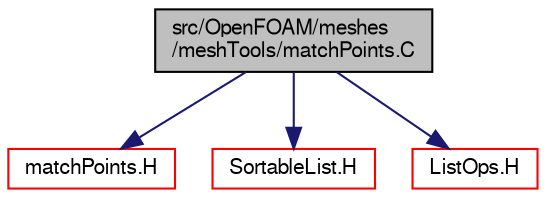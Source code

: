 digraph "src/OpenFOAM/meshes/meshTools/matchPoints.C"
{
  bgcolor="transparent";
  edge [fontname="FreeSans",fontsize="10",labelfontname="FreeSans",labelfontsize="10"];
  node [fontname="FreeSans",fontsize="10",shape=record];
  Node0 [label="src/OpenFOAM/meshes\l/meshTools/matchPoints.C",height=0.2,width=0.4,color="black", fillcolor="grey75", style="filled", fontcolor="black"];
  Node0 -> Node1 [color="midnightblue",fontsize="10",style="solid",fontname="FreeSans"];
  Node1 [label="matchPoints.H",height=0.2,width=0.4,color="red",URL="$a11381.html",tooltip="Determine correspondence between points. See below. "];
  Node0 -> Node108 [color="midnightblue",fontsize="10",style="solid",fontname="FreeSans"];
  Node108 [label="SortableList.H",height=0.2,width=0.4,color="red",URL="$a08738.html"];
  Node0 -> Node75 [color="midnightblue",fontsize="10",style="solid",fontname="FreeSans"];
  Node75 [label="ListOps.H",height=0.2,width=0.4,color="red",URL="$a08687.html",tooltip="Various functions to operate on Lists. "];
}
